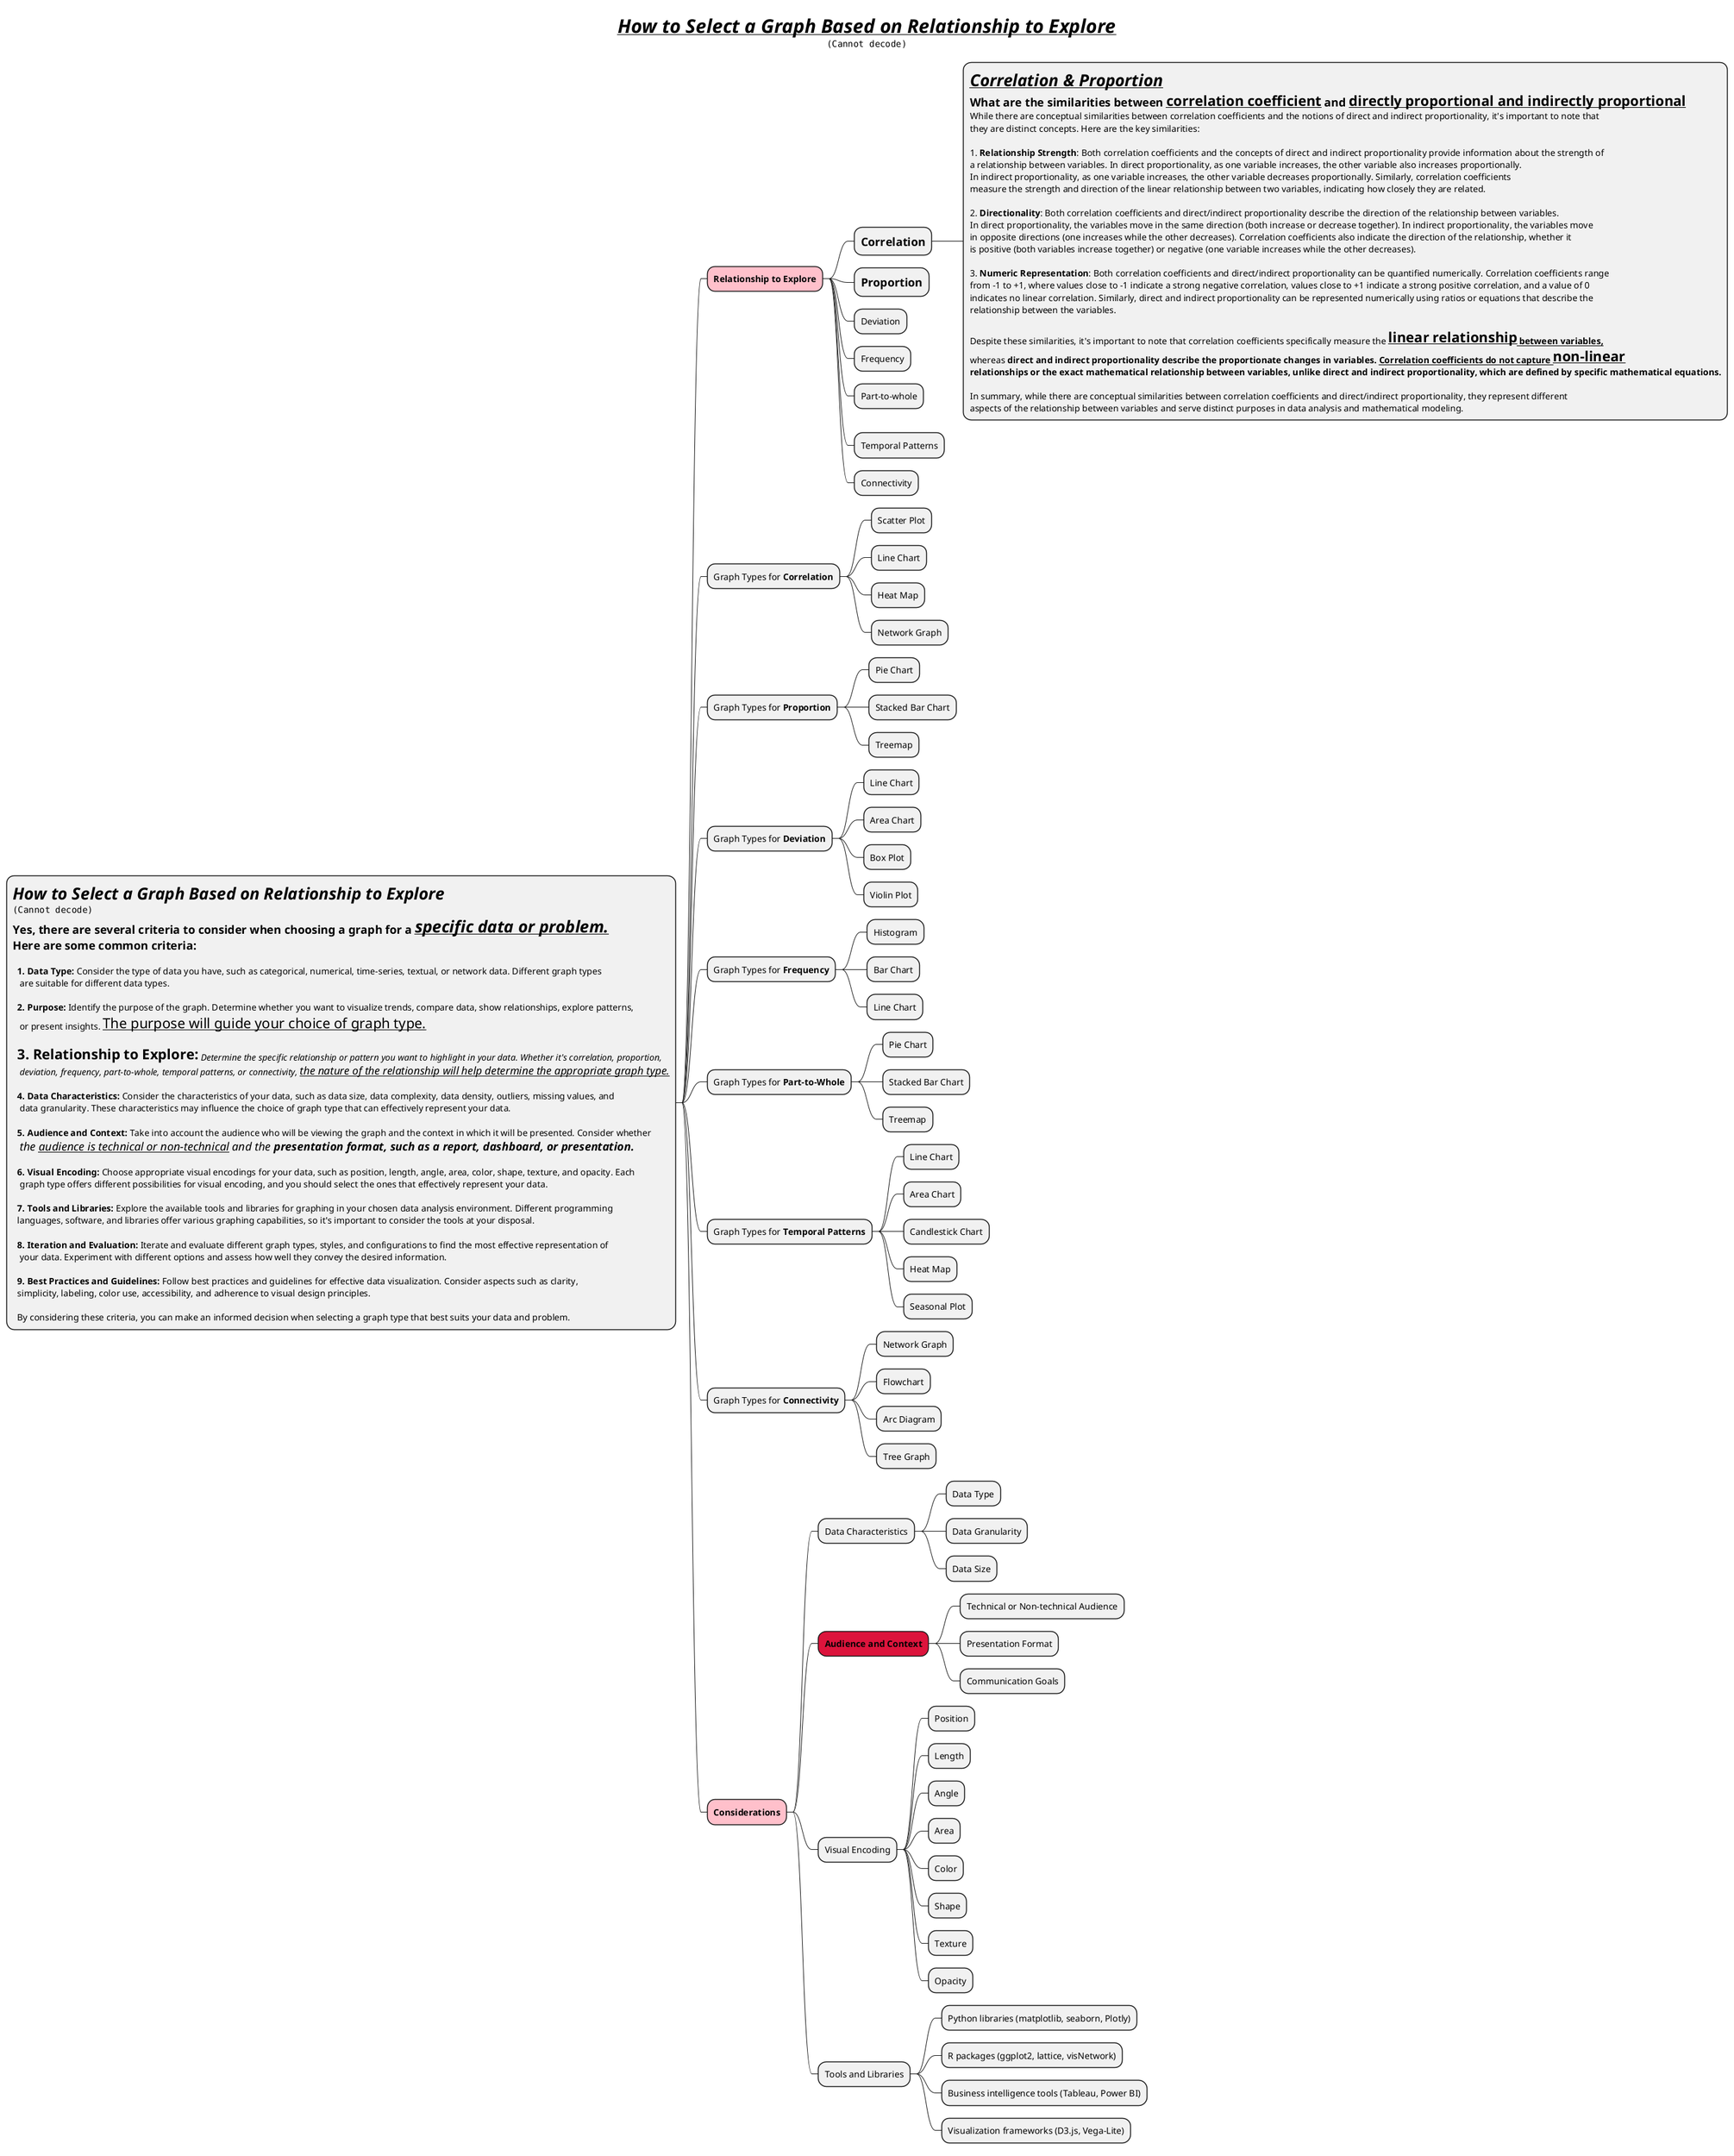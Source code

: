 @startmindmap
title =//**__How to Select a Graph Based on Relationship to Explore__**// \n<img:images/img_1.png>

*:=//**How to Select a Graph Based on Relationship to Explore**//
<img:images/img.png>
=Yes, there are several criteria to consider when choosing a graph for a __//specific data or problem.//__
=Here are some common criteria:

 ** 1. Data Type:** Consider the type of data you have, such as categorical, numerical, time-series, textual, or network data. Different graph types
   are suitable for different data types.

  **2. Purpose:** Identify the purpose of the graph. Determine whether you want to visualize trends, compare data, show relationships, explore patterns,
   or present insights. <size:22>__The purpose will guide your choice of graph type.__

 ** <size:22>3. Relationship to Explore:** //Determine the specific relationship or pattern you want to highlight in your data. Whether it's correlation, proportion,//
   //deviation, frequency, part-to-whole, temporal patterns, or connectivity, <size:17>__the nature of the relationship will help determine the appropriate graph type.__//

 ** 4. Data Characteristics:** Consider the characteristics of your data, such as data size, data complexity, data density, outliers, missing values, and
   data granularity. These characteristics may influence the choice of graph type that can effectively represent your data.

 ** 5. Audience and Context:** Take into account the audience who will be viewing the graph and the context in which it will be presented. Consider whether
   //<size:18>the __audience is technical or non-technical__ and the **presentation format, such as a report, dashboard, or presentation.**//

  **6. Visual Encoding:** Choose appropriate visual encodings for your data, such as position, length, angle, area, color, shape, texture, and opacity. Each
   graph type offers different possibilities for visual encoding, and you should select the ones that effectively represent your data.

 ** 7. Tools and Libraries:** Explore the available tools and libraries for graphing in your chosen data analysis environment. Different programming
  languages, software, and libraries offer various graphing capabilities, so it's important to consider the tools at your disposal.

 ** 8. Iteration and Evaluation:** Iterate and evaluate different graph types, styles, and configurations to find the most effective representation of
   your data. Experiment with different options and assess how well they convey the desired information.

  **9. Best Practices and Guidelines:** Follow best practices and guidelines for effective data visualization. Consider aspects such as clarity,
  simplicity, labeling, color use, accessibility, and adherence to visual design principles.

  By considering these criteria, you can make an informed decision when selecting a graph type that best suits your data and problem.;


**[#pink] **Relationship to Explore**
*** =Correlation
****:=__//Correlation & Proportion//__
=What are the similarities between __correlation coefficient__ and __directly proportional and indirectly proportional__
While there are conceptual similarities between correlation coefficients and the notions of direct and indirect proportionality, it's important to note that
they are distinct concepts. Here are the key similarities:

1. **Relationship Strength**: Both correlation coefficients and the concepts of direct and indirect proportionality provide information about the strength of
a relationship between variables. In direct proportionality, as one variable increases, the other variable also increases proportionally.
In indirect proportionality, as one variable increases, the other variable decreases proportionally. Similarly, correlation coefficients
measure the strength and direction of the linear relationship between two variables, indicating how closely they are related.

2. **Directionality**: Both correlation coefficients and direct/indirect proportionality describe the direction of the relationship between variables.
In direct proportionality, the variables move in the same direction (both increase or decrease together). In indirect proportionality, the variables move
in opposite directions (one increases while the other decreases). Correlation coefficients also indicate the direction of the relationship, whether it
is positive (both variables increase together) or negative (one variable increases while the other decreases).

3. **Numeric Representation**: Both correlation coefficients and direct/indirect proportionality can be quantified numerically. Correlation coefficients range
from -1 to +1, where values close to -1 indicate a strong negative correlation, values close to +1 indicate a strong positive correlation, and a value of 0
indicates no linear correlation. Similarly, direct and indirect proportionality can be represented numerically using ratios or equations that describe the
relationship between the variables.

Despite these similarities, it's important to note that correlation coefficients specifically measure the **__<size:22>linear relationship</size> between variables,__**
whereas **direct and indirect proportionality describe the proportionate changes in variables. __Correlation coefficients do not capture <size:22>non-linear__**
**relationships or the exact mathematical relationship between variables, unlike direct and indirect proportionality, which are defined by specific mathematical equations.**

In summary, while there are conceptual similarities between correlation coefficients and direct/indirect proportionality, they represent different
aspects of the relationship between variables and serve distinct purposes in data analysis and mathematical modeling.;
*** =Proportion
*** Deviation
*** Frequency
*** Part-to-whole
*** Temporal Patterns
*** Connectivity

** Graph Types for **Correlation**
*** Scatter Plot
*** Line Chart
*** Heat Map
*** Network Graph

** Graph Types for **Proportion**
*** Pie Chart
*** Stacked Bar Chart
*** Treemap

** Graph Types for **Deviation**
*** Line Chart
*** Area Chart
*** Box Plot
*** Violin Plot

** Graph Types for **Frequency**
*** Histogram
*** Bar Chart
*** Line Chart

** Graph Types for **Part-to-Whole**
*** Pie Chart
*** Stacked Bar Chart
*** Treemap

** Graph Types for **Temporal Patterns**
*** Line Chart
*** Area Chart
*** Candlestick Chart
*** Heat Map
*** Seasonal Plot

** Graph Types for **Connectivity**
*** Network Graph
*** Flowchart
*** Arc Diagram
*** Tree Graph

**[#pink] **Considerations**
*** Data Characteristics
**** Data Type
**** Data Granularity
**** Data Size

***[#crimson] **Audience and Context**
**** Technical or Non-technical Audience
**** Presentation Format
**** Communication Goals

*** Visual Encoding
**** Position
**** Length
**** Angle
**** Area
**** Color
**** Shape
**** Texture
**** Opacity

*** Tools and Libraries
**** Python libraries (matplotlib, seaborn, Plotly)
**** R packages (ggplot2, lattice, visNetwork)
**** Business intelligence tools (Tableau, Power BI)
**** Visualization frameworks (D3.js, Vega-Lite)



@endmindmap
